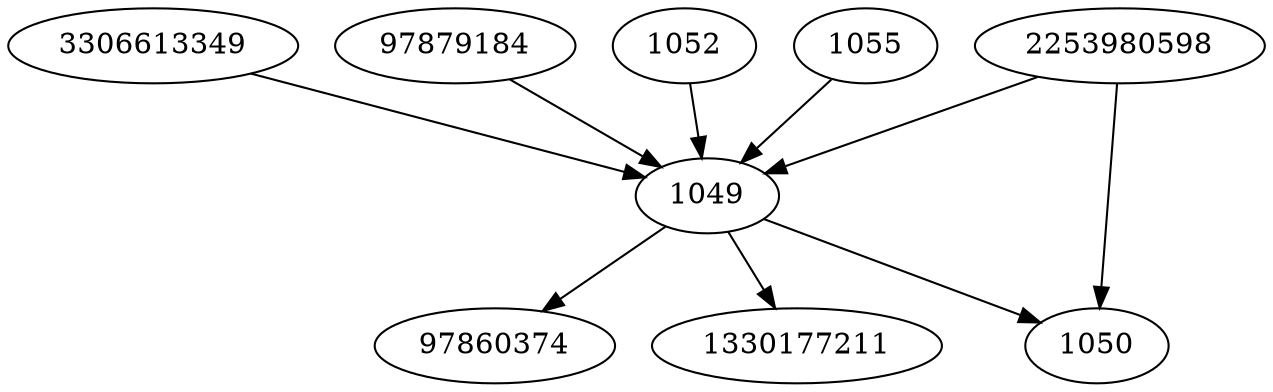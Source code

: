 strict digraph  {
3306613349;
97879184;
2253980598;
97860374;
1049;
1050;
1330177211;
1052;
1055;
3306613349 -> 1049;
97879184 -> 1049;
2253980598 -> 1049;
2253980598 -> 1050;
1049 -> 97860374;
1049 -> 1050;
1049 -> 1330177211;
1052 -> 1049;
1055 -> 1049;
}
